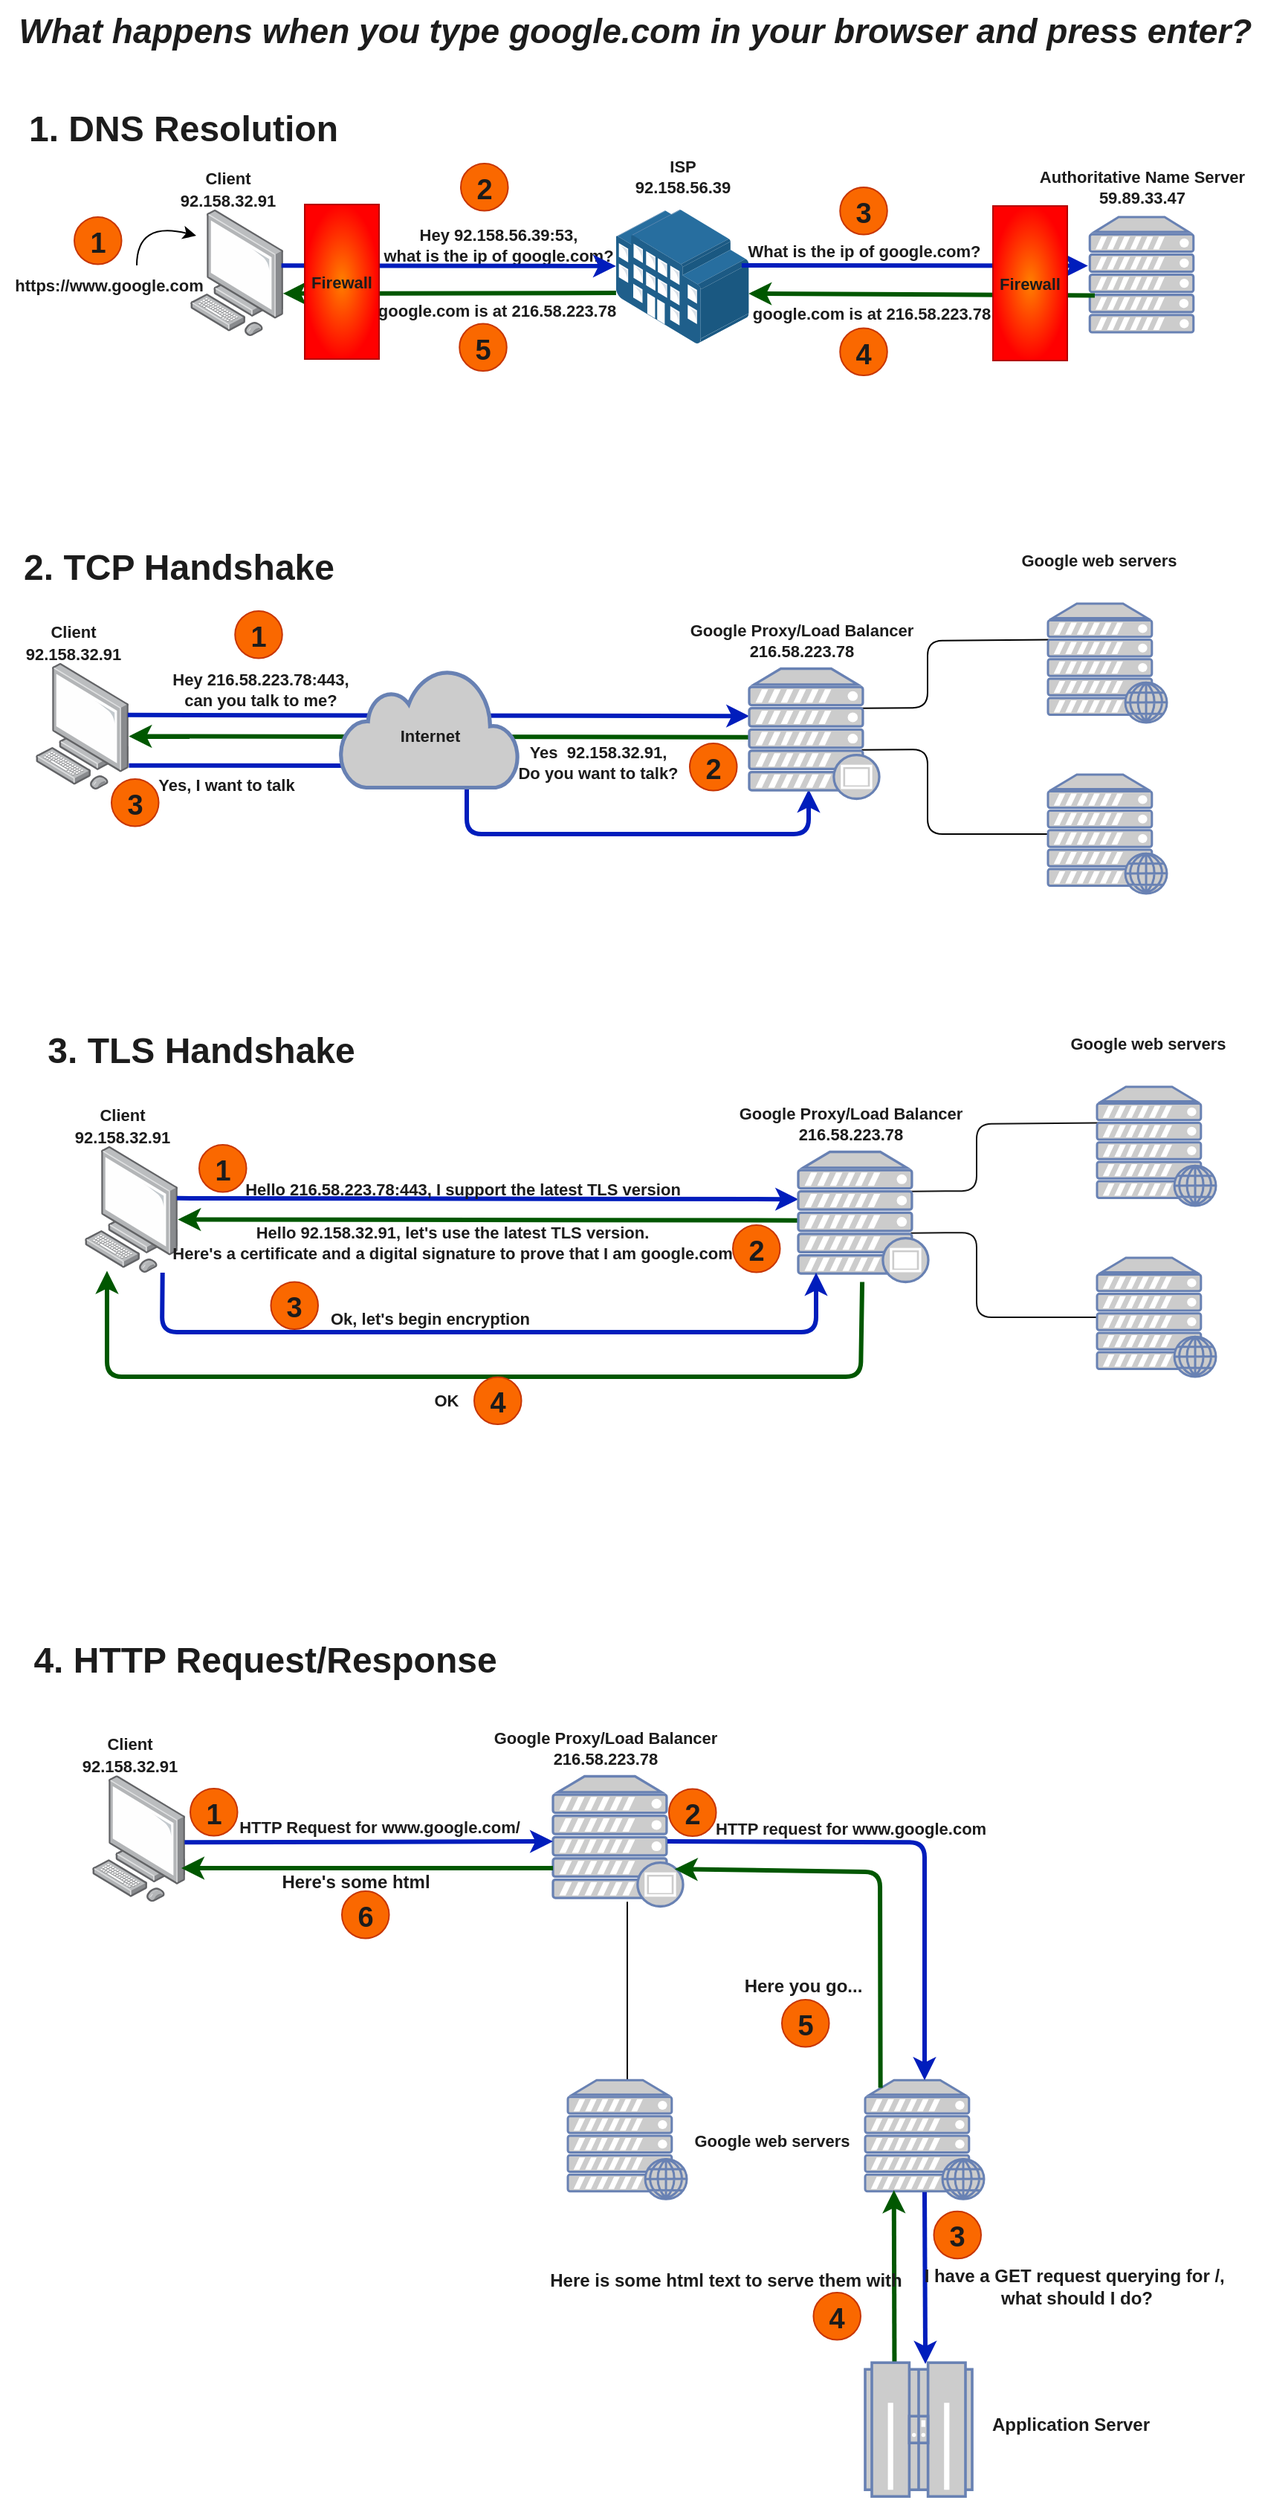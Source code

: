 <mxfile>
    <diagram id="XYTbFQGCsAEx4UrfXi4o" name="Page-1">
        <mxGraphModel dx="1700" dy="1014" grid="0" gridSize="10" guides="1" tooltips="1" connect="1" arrows="1" fold="1" page="1" pageScale="1" pageWidth="850" pageHeight="1100" background="#ffffff" math="0" shadow="0">
            <root>
                <mxCell id="0"/>
                <mxCell id="1" parent="0"/>
                <mxCell id="62" value="" style="group;fontColor=#1c1c1c;labelBackgroundColor=none;fontStyle=1" parent="1" vertex="1" connectable="0">
                    <mxGeometry x="2" y="182.56" width="143" height="57.44" as="geometry"/>
                </mxCell>
                <mxCell id="23" value="https://www.google.com" style="text;html=1;align=center;verticalAlign=middle;resizable=0;points=[];autosize=1;strokeColor=none;fillColor=none;fontSize=11;fontColor=#1c1c1c;labelBackgroundColor=none;fontStyle=1" parent="62" vertex="1">
                    <mxGeometry x="-2" y="30.44" width="145" height="25" as="geometry"/>
                </mxCell>
                <mxCell id="25" value="" style="curved=1;endArrow=classic;html=1;fontSize=11;fontColor=#1c1c1c;labelBackgroundColor=none;fontStyle=1" parent="62" edge="1">
                    <mxGeometry width="50" height="50" relative="1" as="geometry">
                        <mxPoint x="90" y="30" as="sourcePoint"/>
                        <mxPoint x="130" y="10" as="targetPoint"/>
                        <Array as="points">
                            <mxPoint x="90"/>
                        </Array>
                    </mxGeometry>
                </mxCell>
                <mxCell id="121" value="&lt;span&gt;&lt;i&gt;&lt;font style=&quot;font-size: 23px;&quot;&gt;What happens when you type google.com in your browser and press enter?&lt;/font&gt;&lt;/i&gt;&lt;/span&gt;" style="text;html=1;align=center;verticalAlign=middle;resizable=0;points=[];autosize=1;strokeColor=none;fillColor=none;fontSize=24;fontColor=#1c1c1c;labelBackgroundColor=none;fontStyle=1" vertex="1" parent="1">
                    <mxGeometry x="3" y="34" width="847" height="41" as="geometry"/>
                </mxCell>
                <mxCell id="122" value="" style="group;fontColor=#1c1c1c;labelBackgroundColor=none;fontStyle=1" vertex="1" connectable="0" parent="1">
                    <mxGeometry x="8" y="100" width="838" height="176.49" as="geometry"/>
                </mxCell>
                <mxCell id="14" value="Hey 92.158.56.39:53,&lt;br&gt;what is the ip of google.com?" style="text;html=1;align=center;verticalAlign=middle;resizable=0;points=[];autosize=1;strokeColor=none;fillColor=none;fontSize=11;fontColor=#1c1c1c;labelBackgroundColor=none;fontStyle=1" parent="122" vertex="1">
                    <mxGeometry x="240" y="79.55" width="173" height="38" as="geometry"/>
                </mxCell>
                <mxCell id="17" value="What is the ip of google.com?" style="text;html=1;align=center;verticalAlign=middle;resizable=0;points=[];autosize=1;strokeColor=none;fillColor=none;fontSize=11;fontColor=#1c1c1c;labelBackgroundColor=none;fontStyle=1" parent="122" vertex="1">
                    <mxGeometry x="486" y="90.55" width="174" height="25" as="geometry"/>
                </mxCell>
                <mxCell id="18" value="google.com is at&amp;nbsp;216.58.223.78" style="text;html=1;align=center;verticalAlign=middle;resizable=0;points=[];autosize=1;strokeColor=none;fillColor=none;fontSize=11;fontColor=#1c1c1c;labelBackgroundColor=none;fontStyle=1" parent="122" vertex="1">
                    <mxGeometry x="489" y="132.49" width="178" height="25" as="geometry"/>
                </mxCell>
                <mxCell id="19" value="google.com is at&amp;nbsp;216.58.223.78" style="text;html=1;align=center;verticalAlign=middle;resizable=0;points=[];autosize=1;strokeColor=none;fillColor=none;fontSize=11;fontColor=#1c1c1c;labelBackgroundColor=none;fontStyle=1" parent="122" vertex="1">
                    <mxGeometry x="237" y="130.49" width="178" height="25" as="geometry"/>
                </mxCell>
                <mxCell id="20" value="" style="group;fontColor=#1c1c1c;labelBackgroundColor=none;fontStyle=1" parent="122" vertex="1" connectable="0">
                    <mxGeometry x="100" y="40" width="90" height="119.99" as="geometry"/>
                </mxCell>
                <mxCell id="4" value="" style="points=[];aspect=fixed;html=1;align=center;shadow=0;dashed=0;image;image=img/lib/allied_telesis/computer_and_terminals/Personal_Computer.svg;fontColor=#1c1c1c;labelBackgroundColor=none;fontStyle=1" parent="20" vertex="1">
                    <mxGeometry x="20" y="35" width="62.71" height="84.99" as="geometry"/>
                </mxCell>
                <mxCell id="9" value="&lt;font style=&quot;font-size: 11px;&quot;&gt;&lt;span&gt;Client&lt;br&gt;92.158.32.91&lt;/span&gt;&lt;/font&gt;" style="text;html=1;align=center;verticalAlign=middle;resizable=0;points=[];autosize=1;strokeColor=none;fillColor=none;fontColor=#1c1c1c;labelBackgroundColor=none;fontStyle=1" parent="20" vertex="1">
                    <mxGeometry x="4" width="82" height="41" as="geometry"/>
                </mxCell>
                <mxCell id="21" value="" style="group;fontColor=#1c1c1c;labelBackgroundColor=none;fontStyle=1" parent="122" vertex="1" connectable="0">
                    <mxGeometry x="406" y="32.52" width="90" height="132.45" as="geometry"/>
                </mxCell>
                <mxCell id="5" value="" style="points=[];aspect=fixed;html=1;align=center;shadow=0;dashed=0;image;image=img/lib/allied_telesis/buildings/Large_Building.svg;fontColor=#1c1c1c;labelBackgroundColor=none;fontStyle=1" parent="21" vertex="1">
                    <mxGeometry y="42.45" width="90" height="90" as="geometry"/>
                </mxCell>
                <mxCell id="15" value="&lt;span&gt;ISP&lt;br&gt;92.158.56.39&lt;br&gt;&lt;/span&gt;" style="text;html=1;align=center;verticalAlign=middle;resizable=0;points=[];autosize=1;strokeColor=none;fillColor=none;fontSize=11;fontColor=#1c1c1c;labelBackgroundColor=none;fontStyle=1" parent="21" vertex="1">
                    <mxGeometry x="4" y="1" width="82" height="38" as="geometry"/>
                </mxCell>
                <mxCell id="7" style="edgeStyle=none;html=1;entryX=0.996;entryY=0.664;entryDx=0;entryDy=0;entryPerimeter=0;exitX=0.005;exitY=0.623;exitDx=0;exitDy=0;exitPerimeter=0;strokeWidth=3;fillColor=#008a00;strokeColor=#005700;fontColor=#1c1c1c;labelBackgroundColor=none;fontStyle=1" parent="122" source="5" target="4" edge="1">
                    <mxGeometry relative="1" as="geometry">
                        <Array as="points"/>
                    </mxGeometry>
                </mxCell>
                <mxCell id="8" style="edgeStyle=none;html=1;exitX=0.978;exitY=0.443;exitDx=0;exitDy=0;exitPerimeter=0;entryX=0.005;entryY=0.422;entryDx=0;entryDy=0;entryPerimeter=0;fillColor=#0050ef;strokeColor=#001DBC;strokeWidth=3;fontColor=#1c1c1c;labelBackgroundColor=none;fontStyle=1" parent="122" source="4" target="5" edge="1">
                    <mxGeometry relative="1" as="geometry">
                        <mxPoint x="180" y="114.99" as="sourcePoint"/>
                    </mxGeometry>
                </mxCell>
                <mxCell id="39" value="" style="group;fontColor=#1c1c1c;labelBackgroundColor=none;fontStyle=1" parent="122" vertex="1" connectable="0">
                    <mxGeometry x="685" y="40.0" width="153" height="117.49" as="geometry"/>
                </mxCell>
                <mxCell id="16" value="Authoritative Name Server&lt;br&gt;59.89.33.47" style="text;html=1;align=center;verticalAlign=middle;resizable=0;points=[];autosize=1;strokeColor=none;fillColor=none;fontSize=11;fontColor=#1c1c1c;labelBackgroundColor=none;fontStyle=1" parent="39" vertex="1">
                    <mxGeometry x="-3" y="1" width="156" height="38" as="geometry"/>
                </mxCell>
                <mxCell id="38" value="" style="fontColor=#1c1c1c;verticalAlign=top;verticalLabelPosition=bottom;labelPosition=center;align=center;html=1;outlineConnect=0;fillColor=#CCCCCC;strokeColor=#6881B3;gradientColor=none;gradientDirection=north;strokeWidth=2;shape=mxgraph.networks.server;fontSize=11;labelBackgroundColor=none;fontStyle=1" parent="39" vertex="1">
                    <mxGeometry x="40.13" y="40.0" width="69.74" height="77.49" as="geometry"/>
                </mxCell>
                <mxCell id="13" style="edgeStyle=none;html=1;fontSize=11;entryX=0.996;entryY=0.628;entryDx=0;entryDy=0;entryPerimeter=0;exitX=0.048;exitY=0.68;exitDx=0;exitDy=0;exitPerimeter=0;strokeWidth=3;fillColor=#008a00;strokeColor=#005700;fontColor=#1c1c1c;labelBackgroundColor=none;fontStyle=1" parent="122" source="38" target="5" edge="1">
                    <mxGeometry relative="1" as="geometry">
                        <mxPoint x="714.94" y="132.13" as="sourcePoint"/>
                    </mxGeometry>
                </mxCell>
                <mxCell id="11" style="edgeStyle=none;html=1;fontSize=11;exitX=0.944;exitY=0.417;exitDx=0;exitDy=0;exitPerimeter=0;entryX=-0.018;entryY=0.423;entryDx=0;entryDy=0;entryPerimeter=0;fillColor=#0050ef;strokeColor=#001DBC;strokeWidth=3;fontColor=#1c1c1c;labelBackgroundColor=none;fontStyle=1" parent="122" source="5" target="38" edge="1">
                    <mxGeometry relative="1" as="geometry">
                        <mxPoint x="714.88" y="112.77" as="targetPoint"/>
                    </mxGeometry>
                </mxCell>
                <mxCell id="63" value="&lt;font&gt;&lt;span&gt;Firewall&lt;/span&gt;&lt;/font&gt;" style="rounded=0;whiteSpace=wrap;html=1;fontSize=11;fontColor=#1c1c1c;fillColor=#FF8000;strokeColor=#B20000;gradientColor=#FF0000;gradientDirection=radial;labelBackgroundColor=none;fontStyle=1" parent="122" vertex="1">
                    <mxGeometry x="197" y="71.55" width="50" height="103.94" as="geometry"/>
                </mxCell>
                <mxCell id="64" value="&lt;span&gt;&lt;font&gt;Firewall&lt;/font&gt;&lt;/span&gt;" style="rounded=0;whiteSpace=wrap;html=1;fontSize=11;fontColor=#1c1c1c;fillColor=#FF8000;strokeColor=#B20000;gradientColor=#FF0000;gradientDirection=radial;labelBackgroundColor=none;fontStyle=1" parent="122" vertex="1">
                    <mxGeometry x="660" y="72.55" width="50" height="103.94" as="geometry"/>
                </mxCell>
                <mxCell id="120" value="&lt;font style=&quot;font-size: 24px;&quot;&gt;&lt;span&gt;1. DNS Resolution&lt;/span&gt;&lt;/font&gt;" style="text;html=1;align=center;verticalAlign=middle;resizable=0;points=[];autosize=1;strokeColor=none;fillColor=none;fontColor=#1c1c1c;labelBackgroundColor=none;fontStyle=1" vertex="1" parent="122">
                    <mxGeometry x="2" width="226" height="41" as="geometry"/>
                </mxCell>
                <mxCell id="131" value="&lt;font style=&quot;font-size: 19px;&quot;&gt;1&lt;/font&gt;" style="ellipse;whiteSpace=wrap;html=1;fontSize=23;fillColor=#fa6800;fontColor=#1c1c1c;strokeColor=#C73500;labelBackgroundColor=none;fontStyle=1" vertex="1" parent="122">
                    <mxGeometry x="42" y="80.0" width="31.76" height="31.76" as="geometry"/>
                </mxCell>
                <mxCell id="132" value="&lt;font style=&quot;font-size: 19px;&quot;&gt;2&lt;/font&gt;" style="ellipse;whiteSpace=wrap;html=1;fontSize=23;fillColor=#fa6800;fontColor=#1c1c1c;strokeColor=#C73500;labelBackgroundColor=none;fontStyle=1" vertex="1" parent="122">
                    <mxGeometry x="302" y="44" width="31.76" height="31.76" as="geometry"/>
                </mxCell>
                <mxCell id="133" value="&lt;font style=&quot;font-size: 19px;&quot;&gt;3&lt;/font&gt;" style="ellipse;whiteSpace=wrap;html=1;fontSize=23;fillColor=#fa6800;fontColor=#1c1c1c;strokeColor=#C73500;labelBackgroundColor=none;fontStyle=1" vertex="1" parent="122">
                    <mxGeometry x="557.12" y="60" width="31.76" height="31.76" as="geometry"/>
                </mxCell>
                <mxCell id="134" value="&lt;span style=&quot;font-size: 19px;&quot;&gt;4&lt;/span&gt;" style="ellipse;whiteSpace=wrap;html=1;fontSize=23;fillColor=#fa6800;fontColor=#1c1c1c;strokeColor=#C73500;labelBackgroundColor=none;fontStyle=1" vertex="1" parent="122">
                    <mxGeometry x="557.12" y="154.73" width="31.76" height="31.76" as="geometry"/>
                </mxCell>
                <mxCell id="135" value="&lt;font style=&quot;font-size: 19px;&quot;&gt;5&lt;/font&gt;" style="ellipse;whiteSpace=wrap;html=1;fontSize=23;fillColor=#fa6800;fontColor=#1c1c1c;strokeColor=#C73500;labelBackgroundColor=none;fontStyle=1" vertex="1" parent="122">
                    <mxGeometry x="301.12" y="151.73" width="31.76" height="31.76" as="geometry"/>
                </mxCell>
                <mxCell id="123" value="" style="group;fontColor=#1c1c1c;labelBackgroundColor=none;fontStyle=1" vertex="1" connectable="0" parent="1">
                    <mxGeometry x="4" y="395" width="796" height="240" as="geometry"/>
                </mxCell>
                <mxCell id="48" style="edgeStyle=none;html=1;entryX=0.019;entryY=0.303;entryDx=0;entryDy=0;entryPerimeter=0;fontSize=11;exitX=0.856;exitY=0.304;exitDx=0;exitDy=0;exitPerimeter=0;endArrow=none;endFill=0;fontColor=#1c1c1c;labelBackgroundColor=none;strokeWidth=1;strokeColor=#000000;fontStyle=1" parent="123" source="37" target="43" edge="1">
                    <mxGeometry relative="1" as="geometry">
                        <Array as="points">
                            <mxPoint x="620" y="115"/>
                            <mxPoint x="620" y="70"/>
                        </Array>
                    </mxGeometry>
                </mxCell>
                <mxCell id="53" style="edgeStyle=none;html=1;exitX=0.864;exitY=0.624;exitDx=0;exitDy=0;exitPerimeter=0;entryX=0;entryY=0.5;entryDx=0;entryDy=0;entryPerimeter=0;fontSize=11;fontColor=#1c1c1c;endArrow=none;endFill=0;labelBackgroundColor=none;strokeWidth=1;strokeColor=#000000;fontStyle=1" parent="123" source="37" target="44" edge="1">
                    <mxGeometry relative="1" as="geometry">
                        <Array as="points">
                            <mxPoint x="620" y="143"/>
                            <mxPoint x="620" y="200"/>
                        </Array>
                    </mxGeometry>
                </mxCell>
                <mxCell id="61" style="edgeStyle=none;html=1;fontSize=11;fontColor=#1c1c1c;endArrow=classic;endFill=1;strokeWidth=3;labelBackgroundColor=none;fillColor=#0050ef;strokeColor=#001DBC;fontStyle=1" parent="123" edge="1">
                    <mxGeometry relative="1" as="geometry">
                        <mxPoint x="82.71" y="153.814" as="sourcePoint"/>
                        <mxPoint x="540" y="170" as="targetPoint"/>
                        <Array as="points">
                            <mxPoint x="310" y="154"/>
                            <mxPoint x="310" y="200"/>
                            <mxPoint x="540" y="200"/>
                        </Array>
                    </mxGeometry>
                </mxCell>
                <mxCell id="26" value="" style="group;fontColor=#1c1c1c;labelBackgroundColor=none;fontStyle=1" parent="123" vertex="1" connectable="0">
                    <mxGeometry y="50" width="102.76" height="144.76" as="geometry"/>
                </mxCell>
                <mxCell id="27" value="" style="points=[];aspect=fixed;html=1;align=center;shadow=0;dashed=0;image;image=img/lib/allied_telesis/computer_and_terminals/Personal_Computer.svg;fontColor=#1c1c1c;labelBackgroundColor=none;fontStyle=1" parent="26" vertex="1">
                    <mxGeometry x="20" y="35" width="62.71" height="84.99" as="geometry"/>
                </mxCell>
                <mxCell id="28" value="&lt;font style=&quot;font-size: 11px;&quot;&gt;&lt;span&gt;Client&lt;br&gt;92.158.32.91&lt;/span&gt;&lt;/font&gt;" style="text;html=1;align=center;verticalAlign=middle;resizable=0;points=[];autosize=1;strokeColor=none;fillColor=none;fontColor=#1c1c1c;labelBackgroundColor=none;fontStyle=1" parent="26" vertex="1">
                    <mxGeometry x="4" width="82" height="41" as="geometry"/>
                </mxCell>
                <mxCell id="138" value="&lt;font style=&quot;font-size: 19px;&quot;&gt;3&lt;/font&gt;" style="ellipse;whiteSpace=wrap;html=1;fontSize=23;fillColor=#fa6800;fontColor=#1c1c1c;strokeColor=#C73500;labelBackgroundColor=none;fontStyle=1" vertex="1" parent="26">
                    <mxGeometry x="71" y="113" width="31.76" height="31.76" as="geometry"/>
                </mxCell>
                <mxCell id="47" style="edgeStyle=none;html=1;entryX=0.999;entryY=0.638;entryDx=0;entryDy=0;entryPerimeter=0;fontSize=11;exitX=0.005;exitY=0.584;exitDx=0;exitDy=0;exitPerimeter=0;fontColor=#1c1c1c;labelBackgroundColor=none;strokeWidth=3;fillColor=#008a00;strokeColor=#005700;fontStyle=1" parent="123" edge="1">
                    <mxGeometry relative="1" as="geometry">
                        <mxPoint x="500.438" y="134.85" as="sourcePoint"/>
                        <mxPoint x="82.647" y="134.224" as="targetPoint"/>
                    </mxGeometry>
                </mxCell>
                <mxCell id="46" style="edgeStyle=none;html=1;entryX=0.001;entryY=0.364;entryDx=0;entryDy=0;entryPerimeter=0;fontSize=3;exitX=0.988;exitY=0.411;exitDx=0;exitDy=0;exitPerimeter=0;fontColor=#1c1c1c;labelBackgroundColor=none;strokeWidth=3;fillColor=#0050ef;strokeColor=#001DBC;fontStyle=1" parent="123" source="27" target="37" edge="1">
                    <mxGeometry relative="1" as="geometry"/>
                </mxCell>
                <mxCell id="52" value="" style="group;fontColor=#1c1c1c;labelBackgroundColor=none;fontStyle=1" parent="123" vertex="1" connectable="0">
                    <mxGeometry x="225" y="88.75" width="120" height="80" as="geometry"/>
                </mxCell>
                <mxCell id="49" value="" style="html=1;outlineConnect=0;fillColor=#CCCCCC;strokeColor=#6881B3;gradientColor=none;gradientDirection=north;strokeWidth=2;shape=mxgraph.networks.cloud;fontColor=#1c1c1c;fontSize=11;labelBackgroundColor=none;fontStyle=1" parent="52" vertex="1">
                    <mxGeometry width="120" height="80" as="geometry"/>
                </mxCell>
                <mxCell id="51" value="Internet" style="text;html=1;align=center;verticalAlign=middle;resizable=0;points=[];autosize=1;strokeColor=none;fillColor=none;fontSize=11;fontColor=#1c1c1c;labelBackgroundColor=none;fontStyle=1" parent="52" vertex="1">
                    <mxGeometry x="31.003" y="33" width="58" height="25" as="geometry"/>
                </mxCell>
                <mxCell id="54" value="" style="group;fontColor=#1c1c1c;labelBackgroundColor=none;fontStyle=1" parent="123" vertex="1" connectable="0">
                    <mxGeometry x="450" y="50" width="170" height="126.25" as="geometry"/>
                </mxCell>
                <mxCell id="37" value="" style="fontColor=#1c1c1c;verticalAlign=top;verticalLabelPosition=bottom;labelPosition=center;align=center;html=1;outlineConnect=0;fillColor=#CCCCCC;strokeColor=#6881B3;gradientColor=none;gradientDirection=north;strokeWidth=2;shape=mxgraph.networks.proxy_server;fontSize=11;labelBackgroundColor=none;fontStyle=1" parent="54" vertex="1">
                    <mxGeometry x="50" y="38.75" width="87.5" height="87.5" as="geometry"/>
                </mxCell>
                <mxCell id="30" value="&lt;span&gt;Google Proxy/Load Balancer&lt;br&gt;&lt;span style=&quot;font-size: 11px;&quot;&gt;216.58.223.78&lt;/span&gt;&lt;/span&gt;" style="text;html=1;align=center;verticalAlign=middle;resizable=0;points=[];autosize=1;strokeColor=none;fillColor=none;fontSize=11;fontColor=#1c1c1c;labelBackgroundColor=none;fontStyle=1" parent="54" vertex="1">
                    <mxGeometry x="1" y="1" width="168" height="38" as="geometry"/>
                </mxCell>
                <mxCell id="137" value="&lt;font style=&quot;font-size: 19px;&quot;&gt;2&lt;/font&gt;" style="ellipse;whiteSpace=wrap;html=1;fontSize=23;fillColor=#fa6800;fontColor=#1c1c1c;strokeColor=#C73500;labelBackgroundColor=none;fontStyle=1" vertex="1" parent="54">
                    <mxGeometry x="10" y="89" width="31.76" height="31.76" as="geometry"/>
                </mxCell>
                <mxCell id="56" value="" style="group;fontColor=#1c1c1c;labelBackgroundColor=none;fontStyle=1" parent="123" vertex="1" connectable="0">
                    <mxGeometry x="675" width="121" height="240" as="geometry"/>
                </mxCell>
                <mxCell id="43" value="" style="fontColor=#1c1c1c;verticalAlign=top;verticalLabelPosition=bottom;labelPosition=center;align=center;html=1;outlineConnect=0;fillColor=#CCCCCC;strokeColor=#6881B3;gradientColor=none;gradientDirection=north;strokeWidth=2;shape=mxgraph.networks.web_server;fontSize=11;labelBackgroundColor=none;fontStyle=1" parent="56" vertex="1">
                    <mxGeometry x="26" y="45" width="80" height="80" as="geometry"/>
                </mxCell>
                <mxCell id="44" value="" style="fontColor=#1c1c1c;verticalAlign=top;verticalLabelPosition=bottom;labelPosition=center;align=center;html=1;outlineConnect=0;fillColor=#CCCCCC;strokeColor=#6881B3;gradientColor=none;gradientDirection=north;strokeWidth=2;shape=mxgraph.networks.web_server;fontSize=11;labelBackgroundColor=none;fontStyle=1" parent="56" vertex="1">
                    <mxGeometry x="26" y="160" width="80" height="80" as="geometry"/>
                </mxCell>
                <mxCell id="45" value="Google web servers" style="text;html=1;align=center;verticalAlign=middle;resizable=0;points=[];autosize=1;strokeColor=none;fillColor=none;fontSize=11;fontColor=#1c1c1c;labelBackgroundColor=none;fontStyle=1" parent="56" vertex="1">
                    <mxGeometry x="-1" y="3" width="122" height="25" as="geometry"/>
                </mxCell>
                <mxCell id="57" value="&lt;font&gt;Hey 216.58.223.78:443, &lt;br&gt;can you talk to me?&lt;/font&gt;" style="text;html=1;align=center;verticalAlign=middle;resizable=0;points=[];autosize=1;strokeColor=none;fillColor=none;fontSize=11;fontColor=#1c1c1c;labelBackgroundColor=none;fontStyle=1" parent="123" vertex="1">
                    <mxGeometry x="102" y="83.99" width="137" height="38" as="geometry"/>
                </mxCell>
                <mxCell id="59" value="Yes&amp;nbsp; 92.158.32.91,&lt;br&gt;Do you want to talk?" style="text;html=1;align=center;verticalAlign=middle;resizable=0;points=[];autosize=1;strokeColor=none;fillColor=none;fontSize=11;fontColor=#1c1c1c;labelBackgroundColor=none;fontStyle=1" parent="123" vertex="1">
                    <mxGeometry x="335.5" y="133" width="125" height="38" as="geometry"/>
                </mxCell>
                <mxCell id="60" value="Yes, I want to talk" style="text;html=1;align=center;verticalAlign=middle;resizable=0;points=[];autosize=1;strokeColor=none;fillColor=none;fontSize=11;fontColor=#1c1c1c;labelBackgroundColor=none;fontStyle=1" parent="123" vertex="1">
                    <mxGeometry x="93" y="154" width="110" height="25" as="geometry"/>
                </mxCell>
                <mxCell id="124" value="&lt;font style=&quot;font-size: 24px;&quot;&gt;&lt;span&gt;2. TCP Handshake&lt;/span&gt;&lt;/font&gt;" style="text;html=1;align=center;verticalAlign=middle;resizable=0;points=[];autosize=1;strokeColor=none;fillColor=none;fontColor=#1c1c1c;labelBackgroundColor=none;fontStyle=1" vertex="1" parent="123">
                    <mxGeometry x="2" width="227" height="41" as="geometry"/>
                </mxCell>
                <mxCell id="136" value="&lt;font style=&quot;font-size: 19px;&quot;&gt;1&lt;/font&gt;" style="ellipse;whiteSpace=wrap;html=1;fontSize=23;fillColor=#fa6800;fontColor=#1c1c1c;strokeColor=#C73500;labelBackgroundColor=none;fontStyle=1" vertex="1" parent="123">
                    <mxGeometry x="154.12" y="50" width="31.76" height="31.76" as="geometry"/>
                </mxCell>
                <mxCell id="126" value="" style="group;fontColor=#1c1c1c;labelBackgroundColor=none;fontStyle=1" vertex="1" connectable="0" parent="1">
                    <mxGeometry x="19" y="720" width="814" height="270" as="geometry"/>
                </mxCell>
                <mxCell id="70" style="edgeStyle=none;html=1;entryX=0.019;entryY=0.303;entryDx=0;entryDy=0;entryPerimeter=0;fontSize=11;exitX=0.856;exitY=0.304;exitDx=0;exitDy=0;exitPerimeter=0;endArrow=none;endFill=0;fontColor=#1c1c1c;labelBackgroundColor=none;strokeColor=#121212;fontStyle=1" parent="126" source="77" target="80" edge="1">
                    <mxGeometry relative="1" as="geometry">
                        <Array as="points">
                            <mxPoint x="638" y="115"/>
                            <mxPoint x="638" y="70"/>
                        </Array>
                    </mxGeometry>
                </mxCell>
                <mxCell id="71" style="edgeStyle=none;html=1;exitX=0.864;exitY=0.624;exitDx=0;exitDy=0;exitPerimeter=0;entryX=0;entryY=0.5;entryDx=0;entryDy=0;entryPerimeter=0;fontSize=11;fontColor=#1c1c1c;endArrow=none;endFill=0;labelBackgroundColor=none;strokeColor=#121212;fontStyle=1" parent="126" source="77" target="81" edge="1">
                    <mxGeometry relative="1" as="geometry">
                        <Array as="points">
                            <mxPoint x="638" y="143"/>
                            <mxPoint x="638" y="200"/>
                        </Array>
                    </mxGeometry>
                </mxCell>
                <mxCell id="66" value="" style="group;fontColor=#1c1c1c;labelBackgroundColor=none;fontStyle=1" parent="126" vertex="1" connectable="0">
                    <mxGeometry x="18" y="50" width="90" height="119.99" as="geometry"/>
                </mxCell>
                <mxCell id="67" value="" style="points=[];aspect=fixed;html=1;align=center;shadow=0;dashed=0;image;image=img/lib/allied_telesis/computer_and_terminals/Personal_Computer.svg;fontColor=#1c1c1c;labelBackgroundColor=none;fontStyle=1" parent="66" vertex="1">
                    <mxGeometry x="20" y="35" width="62.71" height="84.99" as="geometry"/>
                </mxCell>
                <mxCell id="68" value="&lt;font style=&quot;font-size: 11px;&quot;&gt;&lt;span&gt;Client&lt;br&gt;92.158.32.91&lt;/span&gt;&lt;/font&gt;" style="text;html=1;align=center;verticalAlign=middle;resizable=0;points=[];autosize=1;strokeColor=none;fillColor=none;fontColor=#1c1c1c;labelBackgroundColor=none;fontStyle=1" parent="66" vertex="1">
                    <mxGeometry x="4" width="82" height="41" as="geometry"/>
                </mxCell>
                <mxCell id="69" style="edgeStyle=none;html=1;entryX=0.999;entryY=0.638;entryDx=0;entryDy=0;entryPerimeter=0;fontSize=11;exitX=0.005;exitY=0.584;exitDx=0;exitDy=0;exitPerimeter=0;fontColor=#1c1c1c;labelBackgroundColor=none;fillColor=#008a00;strokeColor=#005700;strokeWidth=3;fontStyle=1" parent="126" edge="1">
                    <mxGeometry relative="1" as="geometry">
                        <mxPoint x="518.438" y="134.85" as="sourcePoint"/>
                        <mxPoint x="100.647" y="134.224" as="targetPoint"/>
                    </mxGeometry>
                </mxCell>
                <mxCell id="72" style="edgeStyle=none;html=1;entryX=0.001;entryY=0.364;entryDx=0;entryDy=0;entryPerimeter=0;fontSize=11;exitX=0.988;exitY=0.411;exitDx=0;exitDy=0;exitPerimeter=0;fontColor=#1c1c1c;labelBackgroundColor=none;fillColor=#0050ef;strokeColor=#001DBC;strokeWidth=3;fontStyle=1" parent="126" source="67" target="77" edge="1">
                    <mxGeometry relative="1" as="geometry"/>
                </mxCell>
                <mxCell id="76" value="" style="group;fontColor=#1c1c1c;labelBackgroundColor=none;fontStyle=1" parent="126" vertex="1" connectable="0">
                    <mxGeometry x="468" y="50" width="170" height="126.25" as="geometry"/>
                </mxCell>
                <mxCell id="77" value="" style="fontColor=#1c1c1c;verticalAlign=top;verticalLabelPosition=bottom;labelPosition=center;align=center;html=1;outlineConnect=0;fillColor=#CCCCCC;strokeColor=#6881B3;gradientColor=none;gradientDirection=north;strokeWidth=2;shape=mxgraph.networks.proxy_server;fontSize=11;labelBackgroundColor=none;fontStyle=1" parent="76" vertex="1">
                    <mxGeometry x="50" y="38.75" width="87.5" height="87.5" as="geometry"/>
                </mxCell>
                <mxCell id="78" value="&lt;span&gt;Google Proxy/Load Balancer&lt;br&gt;&lt;span style=&quot;font-size: 11px;&quot;&gt;216.58.223.78&lt;/span&gt;&lt;/span&gt;" style="text;html=1;align=center;verticalAlign=middle;resizable=0;points=[];autosize=1;strokeColor=none;fillColor=none;fontSize=11;fontColor=#1c1c1c;labelBackgroundColor=none;fontStyle=1" parent="76" vertex="1">
                    <mxGeometry x="1" y="1" width="168" height="38" as="geometry"/>
                </mxCell>
                <mxCell id="195" value="&lt;font style=&quot;font-size: 19px;&quot;&gt;2&lt;/font&gt;" style="ellipse;whiteSpace=wrap;html=1;fontSize=23;fillColor=#fa6800;fontColor=#1c1c1c;strokeColor=#C73500;labelBackgroundColor=none;fontStyle=1" vertex="1" parent="76">
                    <mxGeometry x="6" y="88" width="31.76" height="31.76" as="geometry"/>
                </mxCell>
                <mxCell id="79" value="" style="group;fontColor=#1c1c1c;labelBackgroundColor=none;fontStyle=1" parent="126" vertex="1" connectable="0">
                    <mxGeometry x="693" width="121" height="240" as="geometry"/>
                </mxCell>
                <mxCell id="80" value="" style="fontColor=#1c1c1c;verticalAlign=top;verticalLabelPosition=bottom;labelPosition=center;align=center;html=1;outlineConnect=0;fillColor=#CCCCCC;strokeColor=#6881B3;gradientColor=none;gradientDirection=north;strokeWidth=2;shape=mxgraph.networks.web_server;fontSize=11;labelBackgroundColor=none;fontStyle=1" parent="79" vertex="1">
                    <mxGeometry x="26" y="45" width="80" height="80" as="geometry"/>
                </mxCell>
                <mxCell id="81" value="" style="fontColor=#1c1c1c;verticalAlign=top;verticalLabelPosition=bottom;labelPosition=center;align=center;html=1;outlineConnect=0;fillColor=#CCCCCC;strokeColor=#6881B3;gradientColor=none;gradientDirection=north;strokeWidth=2;shape=mxgraph.networks.web_server;fontSize=11;labelBackgroundColor=none;fontStyle=1" parent="79" vertex="1">
                    <mxGeometry x="26" y="160" width="80" height="80" as="geometry"/>
                </mxCell>
                <mxCell id="82" value="Google web servers" style="text;html=1;align=center;verticalAlign=middle;resizable=0;points=[];autosize=1;strokeColor=none;fillColor=none;fontSize=11;fontColor=#1c1c1c;labelBackgroundColor=none;fontStyle=1" parent="79" vertex="1">
                    <mxGeometry x="-1" y="3" width="122" height="25" as="geometry"/>
                </mxCell>
                <mxCell id="83" value="&lt;font&gt;Hello 216.58.223.78:443, I support the latest TLS version&lt;/font&gt;" style="text;html=1;align=center;verticalAlign=middle;resizable=0;points=[];autosize=1;strokeColor=none;fillColor=none;fontSize=11;fontColor=#1c1c1c;labelBackgroundColor=none;fontStyle=1" parent="126" vertex="1">
                    <mxGeometry x="136" y="101.13" width="311" height="25" as="geometry"/>
                </mxCell>
                <mxCell id="84" value="Hello 92.158.32.91, let's use the latest TLS version.&lt;br&gt;Here's a certificate and a digital signature to prove that I am google.com" style="text;html=1;align=center;verticalAlign=middle;resizable=0;points=[];autosize=1;strokeColor=none;fillColor=none;fontSize=11;fontColor=#1c1c1c;labelBackgroundColor=none;fontStyle=1" parent="126" vertex="1">
                    <mxGeometry x="88" y="130.99" width="394" height="38" as="geometry"/>
                </mxCell>
                <mxCell id="89" style="edgeStyle=none;html=1;strokeWidth=3;fontSize=11;fontColor=#1c1c1c;endArrow=classic;endFill=1;labelBackgroundColor=none;fillColor=#0050ef;strokeColor=#001DBC;fontStyle=1" parent="126" edge="1">
                    <mxGeometry relative="1" as="geometry">
                        <mxPoint x="530" y="170" as="targetPoint"/>
                        <mxPoint x="90.355" y="169.99" as="sourcePoint"/>
                        <Array as="points">
                            <mxPoint x="90" y="210"/>
                            <mxPoint x="310" y="210"/>
                            <mxPoint x="530" y="210"/>
                        </Array>
                    </mxGeometry>
                </mxCell>
                <mxCell id="91" value="Ok, let's begin encryption" style="text;html=1;align=center;verticalAlign=middle;resizable=0;points=[];autosize=1;strokeColor=none;fillColor=none;fontSize=11;fontColor=#1c1c1c;labelBackgroundColor=none;fontStyle=1" parent="126" vertex="1">
                    <mxGeometry x="194" y="188" width="152" height="25" as="geometry"/>
                </mxCell>
                <mxCell id="92" style="edgeStyle=none;html=1;strokeWidth=3;fontSize=11;fontColor=#1c1c1c;endArrow=classic;endFill=1;entryX=0.239;entryY=0.986;entryDx=0;entryDy=0;entryPerimeter=0;labelBackgroundColor=none;fillColor=#008a00;strokeColor=#005700;fontStyle=1" parent="126" source="77" target="67" edge="1">
                    <mxGeometry relative="1" as="geometry">
                        <mxPoint x="78.355" y="179.99" as="targetPoint"/>
                        <mxPoint x="548" y="180" as="sourcePoint"/>
                        <Array as="points">
                            <mxPoint x="560" y="240"/>
                            <mxPoint x="410" y="240"/>
                            <mxPoint x="53" y="240"/>
                        </Array>
                    </mxGeometry>
                </mxCell>
                <mxCell id="93" value="OK" style="text;html=1;align=center;verticalAlign=middle;resizable=0;points=[];autosize=1;strokeColor=none;fillColor=none;fontSize=11;fontColor=#1c1c1c;labelBackgroundColor=none;fontStyle=1" parent="126" vertex="1">
                    <mxGeometry x="263" y="243" width="35" height="25" as="geometry"/>
                </mxCell>
                <mxCell id="125" value="&lt;font style=&quot;font-size: 24px;&quot;&gt;&lt;span&gt;3. TLS Handshake&lt;/span&gt;&lt;/font&gt;" style="text;html=1;align=center;verticalAlign=middle;resizable=0;points=[];autosize=1;strokeColor=none;fillColor=none;fontColor=#1c1c1c;labelBackgroundColor=none;fontStyle=1" vertex="1" parent="126">
                    <mxGeometry x="3" width="225" height="41" as="geometry"/>
                </mxCell>
                <mxCell id="167" value="&lt;font style=&quot;font-size: 19px;&quot;&gt;1&lt;/font&gt;" style="ellipse;whiteSpace=wrap;html=1;fontSize=23;fillColor=#fa6800;fontColor=#1c1c1c;strokeColor=#C73500;labelBackgroundColor=none;fontStyle=1" vertex="1" parent="126">
                    <mxGeometry x="115" y="84" width="31.76" height="31.76" as="geometry"/>
                </mxCell>
                <mxCell id="196" value="&lt;span style=&quot;font-size: 19px;&quot;&gt;3&lt;/span&gt;" style="ellipse;whiteSpace=wrap;html=1;fontSize=23;fillColor=#fa6800;fontColor=#1c1c1c;strokeColor=#C73500;labelBackgroundColor=none;fontStyle=1" vertex="1" parent="126">
                    <mxGeometry x="163.24" y="176.25" width="31.76" height="31.76" as="geometry"/>
                </mxCell>
                <mxCell id="197" value="&lt;span style=&quot;font-size: 19px;&quot;&gt;4&lt;/span&gt;" style="ellipse;whiteSpace=wrap;html=1;fontSize=23;fillColor=#fa6800;fontColor=#1c1c1c;strokeColor=#C73500;labelBackgroundColor=none;fontStyle=1" vertex="1" parent="126">
                    <mxGeometry x="300" y="240.24" width="31.76" height="31.76" as="geometry"/>
                </mxCell>
                <mxCell id="129" value="" style="group;fontColor=#1c1c1c;labelBackgroundColor=none;fontStyle=1" vertex="1" connectable="0" parent="1">
                    <mxGeometry x="8" y="1130" width="827" height="583.13" as="geometry"/>
                </mxCell>
                <mxCell id="128" value="&lt;span&gt;4. HTTP Request/Response&lt;/span&gt;" style="text;html=1;align=center;verticalAlign=middle;resizable=0;points=[];autosize=1;strokeColor=none;fillColor=none;fontSize=24;fontColor=#1c1c1c;labelBackgroundColor=none;fontStyle=1" vertex="1" parent="129">
                    <mxGeometry x="5" width="330" height="41" as="geometry"/>
                </mxCell>
                <mxCell id="94" value="" style="group;fontColor=#1c1c1c;labelBackgroundColor=none;fontStyle=1" parent="129" vertex="1" connectable="0">
                    <mxGeometry x="34" y="63.13" width="90" height="119.99" as="geometry"/>
                </mxCell>
                <mxCell id="95" value="" style="points=[];aspect=fixed;html=1;align=center;shadow=0;dashed=0;image;image=img/lib/allied_telesis/computer_and_terminals/Personal_Computer.svg;fontColor=#1c1c1c;labelBackgroundColor=none;fontStyle=1" parent="94" vertex="1">
                    <mxGeometry x="20" y="35" width="62.71" height="84.99" as="geometry"/>
                </mxCell>
                <mxCell id="96" value="&lt;font style=&quot;font-size: 11px;&quot;&gt;&lt;span&gt;Client&lt;br&gt;92.158.32.91&lt;/span&gt;&lt;/font&gt;" style="text;html=1;align=center;verticalAlign=middle;resizable=0;points=[];autosize=1;strokeColor=none;fillColor=none;fontColor=#1c1c1c;labelBackgroundColor=none;fontStyle=1" parent="94" vertex="1">
                    <mxGeometry x="4" width="82" height="41" as="geometry"/>
                </mxCell>
                <mxCell id="97" value="" style="group;fontColor=#1c1c1c;labelBackgroundColor=none;fontStyle=1" parent="129" vertex="1" connectable="0">
                    <mxGeometry x="314" y="60" width="170" height="126.25" as="geometry"/>
                </mxCell>
                <mxCell id="98" value="" style="fontColor=#1c1c1c;verticalAlign=top;verticalLabelPosition=bottom;labelPosition=center;align=center;html=1;outlineConnect=0;fillColor=#CCCCCC;strokeColor=#6881B3;gradientColor=none;gradientDirection=north;strokeWidth=2;shape=mxgraph.networks.proxy_server;fontSize=11;labelBackgroundColor=none;fontStyle=1" parent="97" vertex="1">
                    <mxGeometry x="50" y="38.75" width="87.5" height="87.5" as="geometry"/>
                </mxCell>
                <mxCell id="99" value="&lt;span&gt;Google Proxy/Load Balancer&lt;br&gt;&lt;span style=&quot;font-size: 11px;&quot;&gt;216.58.223.78&lt;/span&gt;&lt;/span&gt;" style="text;html=1;align=center;verticalAlign=middle;resizable=0;points=[];autosize=1;strokeColor=none;fillColor=none;fontSize=11;fontColor=#1c1c1c;labelBackgroundColor=none;fontStyle=1" parent="97" vertex="1">
                    <mxGeometry x="1" y="1" width="168" height="38" as="geometry"/>
                </mxCell>
                <mxCell id="201" value="&lt;span style=&quot;font-size: 19px;&quot;&gt;2&lt;/span&gt;" style="ellipse;whiteSpace=wrap;html=1;fontSize=23;fillColor=#fa6800;fontColor=#1c1c1c;strokeColor=#C73500;labelBackgroundColor=none;fontStyle=1" vertex="1" parent="97">
                    <mxGeometry x="128" y="47.24" width="31.76" height="31.76" as="geometry"/>
                </mxCell>
                <mxCell id="105" style="edgeStyle=none;html=1;entryX=0.5;entryY=0;entryDx=0;entryDy=0;entryPerimeter=0;fontSize=11;fontColor=#1c1c1c;endArrow=none;endFill=0;labelBackgroundColor=none;strokeColor=#000000;fontStyle=1" parent="129" edge="1" target="102">
                    <mxGeometry relative="1" as="geometry">
                        <Array as="points">
                            <mxPoint x="414" y="203.13"/>
                        </Array>
                        <mxPoint x="414" y="183.13" as="sourcePoint"/>
                        <mxPoint x="735" y="226.13" as="targetPoint"/>
                    </mxGeometry>
                </mxCell>
                <mxCell id="106" style="edgeStyle=none;html=1;entryX=0;entryY=0.5;entryDx=0;entryDy=0;entryPerimeter=0;strokeWidth=3;fontSize=11;fontColor=#1c1c1c;endArrow=classic;endFill=1;exitX=0.991;exitY=0.53;exitDx=0;exitDy=0;exitPerimeter=0;labelBackgroundColor=none;fillColor=#0050ef;strokeColor=#001DBC;fontStyle=1" parent="129" source="95" target="98" edge="1">
                    <mxGeometry relative="1" as="geometry"/>
                </mxCell>
                <mxCell id="107" value="HTTP Request for www.google.com/" style="text;html=1;align=center;verticalAlign=middle;resizable=0;points=[];autosize=1;strokeColor=none;fillColor=none;fontSize=11;fontColor=#1c1c1c;labelBackgroundColor=none;fontStyle=1" parent="129" vertex="1">
                    <mxGeometry x="143" y="120.13" width="207" height="25" as="geometry"/>
                </mxCell>
                <mxCell id="109" value="HTTP request for www.google.com" style="text;html=1;align=center;verticalAlign=middle;resizable=0;points=[];autosize=1;strokeColor=none;fillColor=none;fontSize=11;fontColor=#1c1c1c;labelBackgroundColor=none;fontStyle=1" parent="129" vertex="1">
                    <mxGeometry x="464" y="121.13" width="200" height="25" as="geometry"/>
                </mxCell>
                <mxCell id="110" value="Here you go..." style="text;html=1;align=center;verticalAlign=middle;resizable=0;points=[];autosize=1;strokeColor=none;fillColor=none;fontColor=#1c1c1c;labelBackgroundColor=none;fontStyle=1" parent="129" vertex="1">
                    <mxGeometry x="483" y="227" width="97" height="26" as="geometry"/>
                </mxCell>
                <mxCell id="111" style="edgeStyle=none;html=1;entryX=0.957;entryY=0.522;entryDx=0;entryDy=0;entryPerimeter=0;fontColor=#1c1c1c;labelBackgroundColor=none;fillColor=#008a00;strokeColor=#005700;strokeWidth=3;fontStyle=1" parent="129" edge="1">
                    <mxGeometry relative="1" as="geometry">
                        <mxPoint x="364" y="160.499" as="sourcePoint"/>
                        <mxPoint x="114.013" y="160.495" as="targetPoint"/>
                    </mxGeometry>
                </mxCell>
                <mxCell id="112" value="Here's some html" style="text;html=1;align=center;verticalAlign=middle;resizable=0;points=[];autosize=1;strokeColor=none;fillColor=none;fontColor=#1c1c1c;labelBackgroundColor=none;fontStyle=1" parent="129" vertex="1">
                    <mxGeometry x="172" y="157.13" width="118" height="26" as="geometry"/>
                </mxCell>
                <mxCell id="101" value="" style="fontColor=#1c1c1c;verticalAlign=top;verticalLabelPosition=bottom;labelPosition=center;align=center;html=1;outlineConnect=0;fillColor=#CCCCCC;strokeColor=#6881B3;gradientColor=none;gradientDirection=north;strokeWidth=2;shape=mxgraph.networks.web_server;fontSize=11;labelBackgroundColor=none;fontStyle=1" parent="129" vertex="1">
                    <mxGeometry x="574" y="303.13" width="80" height="80" as="geometry"/>
                </mxCell>
                <mxCell id="102" value="" style="fontColor=#1c1c1c;verticalAlign=top;verticalLabelPosition=bottom;labelPosition=center;align=center;html=1;outlineConnect=0;fillColor=#CCCCCC;strokeColor=#6881B3;gradientColor=none;gradientDirection=north;strokeWidth=2;shape=mxgraph.networks.web_server;fontSize=11;labelBackgroundColor=none;fontStyle=1" parent="129" vertex="1">
                    <mxGeometry x="374" y="303.13" width="80" height="80" as="geometry"/>
                </mxCell>
                <mxCell id="103" value="Google web servers" style="text;html=1;align=center;verticalAlign=middle;resizable=0;points=[];autosize=1;strokeColor=none;fillColor=none;fontSize=11;fontColor=#1c1c1c;labelBackgroundColor=none;fontStyle=1" parent="129" vertex="1">
                    <mxGeometry x="450" y="331.13" width="122" height="25" as="geometry"/>
                </mxCell>
                <mxCell id="113" style="edgeStyle=none;html=1;entryX=0.936;entryY=0.713;entryDx=0;entryDy=0;entryPerimeter=0;exitX=0.129;exitY=0.064;exitDx=0;exitDy=0;exitPerimeter=0;fontColor=#1c1c1c;labelBackgroundColor=none;fillColor=#008a00;strokeColor=#005700;strokeWidth=3;fontStyle=1" edge="1" parent="129" source="101" target="98">
                    <mxGeometry relative="1" as="geometry">
                        <Array as="points">
                            <mxPoint x="584" y="163.13"/>
                        </Array>
                    </mxGeometry>
                </mxCell>
                <mxCell id="114" style="edgeStyle=none;html=1;entryX=0.5;entryY=0;entryDx=0;entryDy=0;entryPerimeter=0;exitX=0.88;exitY=0.5;exitDx=0;exitDy=0;exitPerimeter=0;fontColor=#1c1c1c;labelBackgroundColor=none;fillColor=#0050ef;strokeColor=#001DBC;strokeWidth=3;fontStyle=1" edge="1" parent="129" source="98" target="101">
                    <mxGeometry relative="1" as="geometry">
                        <Array as="points">
                            <mxPoint x="614" y="143.13"/>
                        </Array>
                    </mxGeometry>
                </mxCell>
                <mxCell id="117" style="edgeStyle=none;html=1;entryX=0.242;entryY=0.925;entryDx=0;entryDy=0;entryPerimeter=0;exitX=0.274;exitY=-0.004;exitDx=0;exitDy=0;exitPerimeter=0;fontColor=#1c1c1c;labelBackgroundColor=none;fillColor=#008a00;strokeColor=#005700;strokeWidth=3;fontStyle=1" edge="1" parent="129" source="115" target="101">
                    <mxGeometry relative="1" as="geometry"/>
                </mxCell>
                <mxCell id="115" value="" style="fontColor=#1c1c1c;verticalAlign=top;verticalLabelPosition=bottom;labelPosition=center;align=center;html=1;outlineConnect=0;fillColor=#CCCCCC;strokeColor=#6881B3;gradientColor=none;gradientDirection=north;strokeWidth=2;shape=mxgraph.networks.mainframe;labelBackgroundColor=none;fontStyle=1" vertex="1" parent="129">
                    <mxGeometry x="574" y="493.13" width="72" height="90" as="geometry"/>
                </mxCell>
                <mxCell id="116" style="edgeStyle=none;html=1;entryX=0.563;entryY=0.009;entryDx=0;entryDy=0;entryPerimeter=0;exitX=0.5;exitY=0.94;exitDx=0;exitDy=0;exitPerimeter=0;fontColor=#1c1c1c;labelBackgroundColor=none;fillColor=#0050ef;strokeColor=#001DBC;strokeWidth=3;fontStyle=1" edge="1" parent="129" source="101" target="115">
                    <mxGeometry relative="1" as="geometry"/>
                </mxCell>
                <mxCell id="118" value="I have a GET request querying for /,&amp;nbsp;&lt;br&gt;what should I do?" style="text;html=1;align=center;verticalAlign=middle;resizable=0;points=[];autosize=1;strokeColor=none;fillColor=none;fontColor=#1c1c1c;labelBackgroundColor=none;fontStyle=1" vertex="1" parent="129">
                    <mxGeometry x="604" y="421.13" width="223" height="41" as="geometry"/>
                </mxCell>
                <mxCell id="119" value="Here is some html text to serve them with" style="text;html=1;align=center;verticalAlign=middle;resizable=0;points=[];autosize=1;strokeColor=none;fillColor=none;fontColor=#1c1c1c;labelBackgroundColor=none;fontStyle=1" vertex="1" parent="129">
                    <mxGeometry x="352" y="425.13" width="255" height="26" as="geometry"/>
                </mxCell>
                <mxCell id="130" value="&lt;font style=&quot;font-size: 12px;&quot;&gt;Application Server&lt;br&gt;&lt;/font&gt;" style="text;html=1;align=center;verticalAlign=middle;resizable=0;points=[];autosize=1;strokeColor=none;fillColor=none;fontSize=24;fontColor=#1c1c1c;labelBackgroundColor=none;fontStyle=1" vertex="1" parent="129">
                    <mxGeometry x="650" y="510" width="124" height="41" as="geometry"/>
                </mxCell>
                <mxCell id="199" value="" style="edgeStyle=none;html=1;labelBackgroundColor=none;strokeColor=#000000;strokeWidth=1;fontSize=3;fontColor=#1c1c1c;" edge="1" parent="129" target="112">
                    <mxGeometry relative="1" as="geometry"/>
                </mxCell>
                <mxCell id="200" value="&lt;span style=&quot;font-size: 19px;&quot;&gt;1&lt;/span&gt;" style="ellipse;whiteSpace=wrap;html=1;fontSize=23;fillColor=#fa6800;fontColor=#1c1c1c;strokeColor=#C73500;labelBackgroundColor=none;fontStyle=1" vertex="1" parent="129">
                    <mxGeometry x="120" y="107" width="31.76" height="31.76" as="geometry"/>
                </mxCell>
                <mxCell id="202" value="&lt;span style=&quot;font-size: 19px;&quot;&gt;3&lt;/span&gt;" style="ellipse;whiteSpace=wrap;html=1;fontSize=23;fillColor=#fa6800;fontColor=#1c1c1c;strokeColor=#C73500;labelBackgroundColor=none;fontStyle=1" vertex="1" parent="129">
                    <mxGeometry x="620.24" y="391.37" width="31.76" height="31.76" as="geometry"/>
                </mxCell>
                <mxCell id="203" value="&lt;span style=&quot;font-size: 19px;&quot;&gt;4&lt;/span&gt;" style="ellipse;whiteSpace=wrap;html=1;fontSize=23;fillColor=#fa6800;fontColor=#1c1c1c;strokeColor=#C73500;labelBackgroundColor=none;fontStyle=1" vertex="1" parent="129">
                    <mxGeometry x="539.24" y="446" width="31.76" height="31.76" as="geometry"/>
                </mxCell>
                <mxCell id="204" value="&lt;span style=&quot;font-size: 19px;&quot;&gt;5&lt;/span&gt;" style="ellipse;whiteSpace=wrap;html=1;fontSize=23;fillColor=#fa6800;fontColor=#1c1c1c;strokeColor=#C73500;labelBackgroundColor=none;fontStyle=1" vertex="1" parent="129">
                    <mxGeometry x="518" y="249" width="31.76" height="31.76" as="geometry"/>
                </mxCell>
                <mxCell id="205" value="&lt;span style=&quot;font-size: 19px;&quot;&gt;6&lt;/span&gt;" style="ellipse;whiteSpace=wrap;html=1;fontSize=23;fillColor=#fa6800;fontColor=#1c1c1c;strokeColor=#C73500;labelBackgroundColor=none;fontStyle=1" vertex="1" parent="129">
                    <mxGeometry x="222" y="176" width="31.76" height="31.76" as="geometry"/>
                </mxCell>
            </root>
        </mxGraphModel>
    </diagram>
</mxfile>
